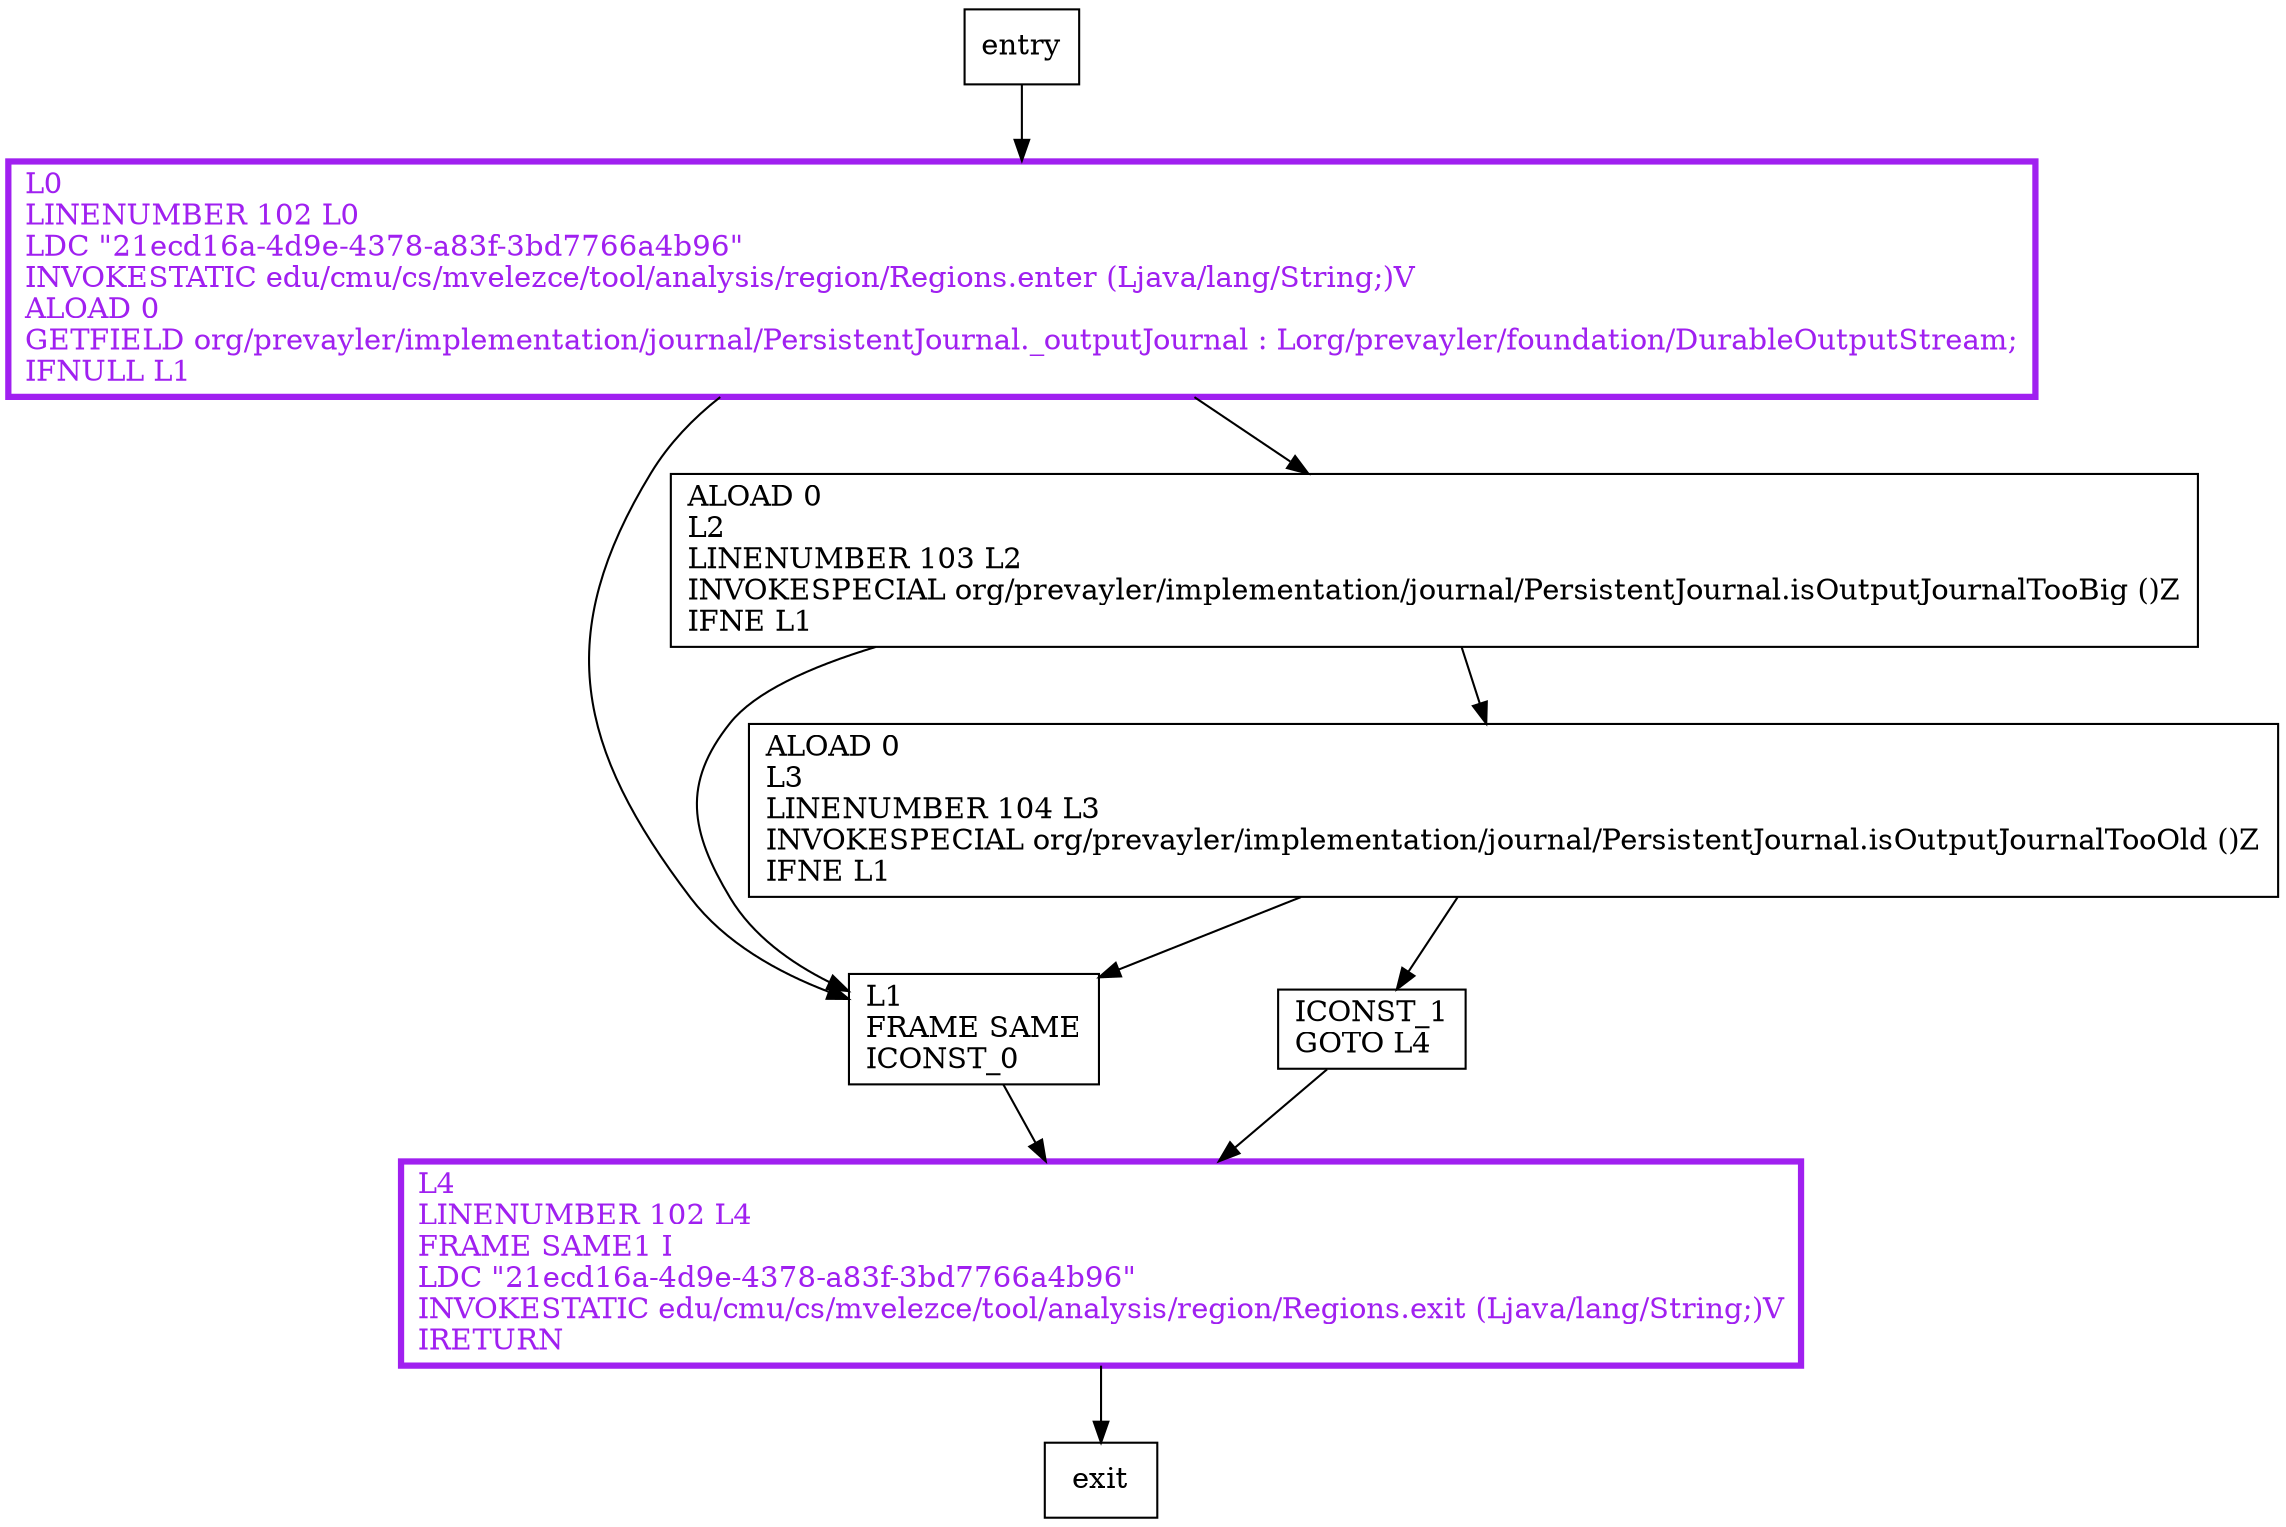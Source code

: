 digraph isOutputJournalStillValid {
node [shape=record];
310604146 [label="ALOAD 0\lL3\lLINENUMBER 104 L3\lINVOKESPECIAL org/prevayler/implementation/journal/PersistentJournal.isOutputJournalTooOld ()Z\lIFNE L1\l"];
729679840 [label="L1\lFRAME SAME\lICONST_0\l"];
1460968970 [label="L4\lLINENUMBER 102 L4\lFRAME SAME1 I\lLDC \"21ecd16a-4d9e-4378-a83f-3bd7766a4b96\"\lINVOKESTATIC edu/cmu/cs/mvelezce/tool/analysis/region/Regions.exit (Ljava/lang/String;)V\lIRETURN\l"];
2057081319 [label="L0\lLINENUMBER 102 L0\lLDC \"21ecd16a-4d9e-4378-a83f-3bd7766a4b96\"\lINVOKESTATIC edu/cmu/cs/mvelezce/tool/analysis/region/Regions.enter (Ljava/lang/String;)V\lALOAD 0\lGETFIELD org/prevayler/implementation/journal/PersistentJournal._outputJournal : Lorg/prevayler/foundation/DurableOutputStream;\lIFNULL L1\l"];
930184087 [label="ALOAD 0\lL2\lLINENUMBER 103 L2\lINVOKESPECIAL org/prevayler/implementation/journal/PersistentJournal.isOutputJournalTooBig ()Z\lIFNE L1\l"];
202299756 [label="ICONST_1\lGOTO L4\l"];
entry;
exit;
entry -> 2057081319;
310604146 -> 729679840;
310604146 -> 202299756;
729679840 -> 1460968970;
1460968970 -> exit;
2057081319 -> 729679840;
2057081319 -> 930184087;
930184087 -> 310604146;
930184087 -> 729679840;
202299756 -> 1460968970;
1460968970[fontcolor="purple", penwidth=3, color="purple"];
2057081319[fontcolor="purple", penwidth=3, color="purple"];
}
